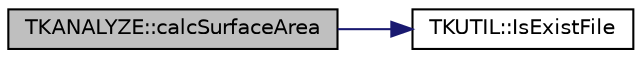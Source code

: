 digraph "TKANALYZE::calcSurfaceArea"
{
  edge [fontname="Helvetica",fontsize="10",labelfontname="Helvetica",labelfontsize="10"];
  node [fontname="Helvetica",fontsize="10",shape=record];
  rankdir="LR";
  Node0 [label="TKANALYZE::calcSurfaceArea",height=0.2,width=0.4,color="black", fillcolor="grey75", style="filled", fontcolor="black"];
  Node0 -> Node1 [color="midnightblue",fontsize="10",style="solid",fontname="Helvetica"];
  Node1 [label="TKUTIL::IsExistFile",height=0.2,width=0.4,color="black", fillcolor="white", style="filled",URL="$namespace_t_k_u_t_i_l.html#ab26eef58ef280f33492f52cb4fbe6b5d"];
}
